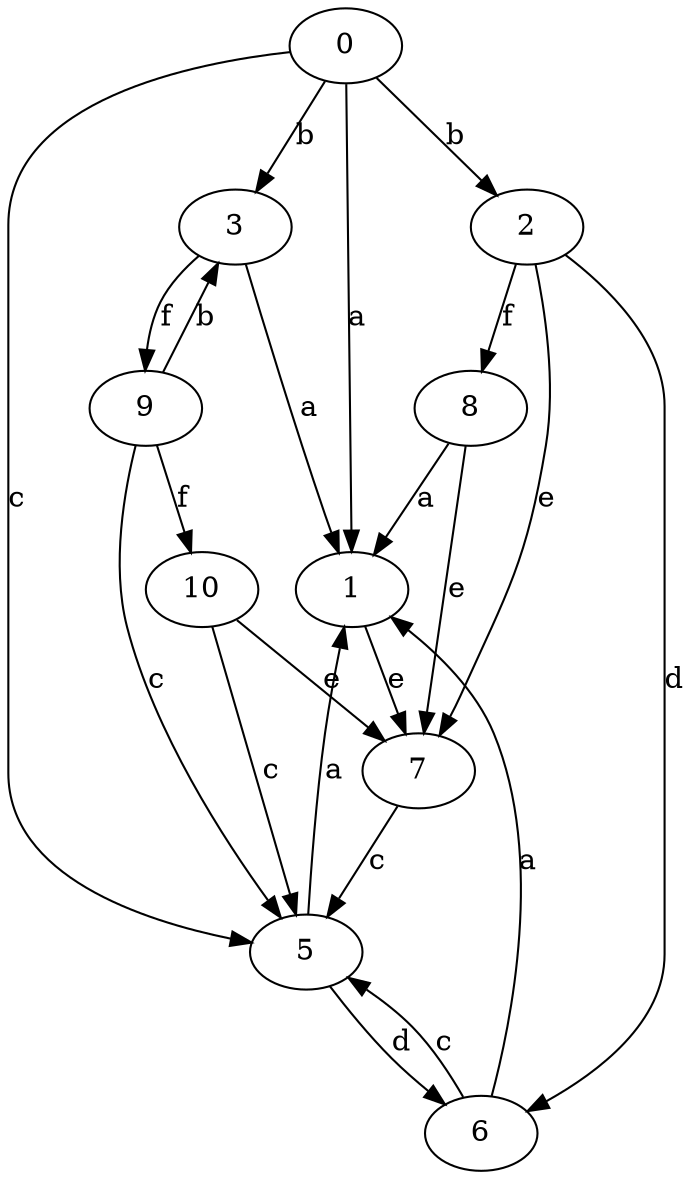 strict digraph  {
1;
2;
3;
5;
6;
7;
8;
9;
0;
10;
1 -> 7  [label=e];
2 -> 6  [label=d];
2 -> 7  [label=e];
2 -> 8  [label=f];
3 -> 1  [label=a];
3 -> 9  [label=f];
5 -> 1  [label=a];
5 -> 6  [label=d];
6 -> 1  [label=a];
6 -> 5  [label=c];
7 -> 5  [label=c];
8 -> 1  [label=a];
8 -> 7  [label=e];
9 -> 3  [label=b];
9 -> 5  [label=c];
9 -> 10  [label=f];
0 -> 1  [label=a];
0 -> 2  [label=b];
0 -> 3  [label=b];
0 -> 5  [label=c];
10 -> 5  [label=c];
10 -> 7  [label=e];
}
